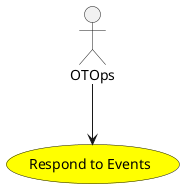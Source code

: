 @startuml


usecase "Respond to Events" as RespondtoEvents #yellow

Actor "OTOps" as OTOps

OTOps --> RespondtoEvents











@enduml
